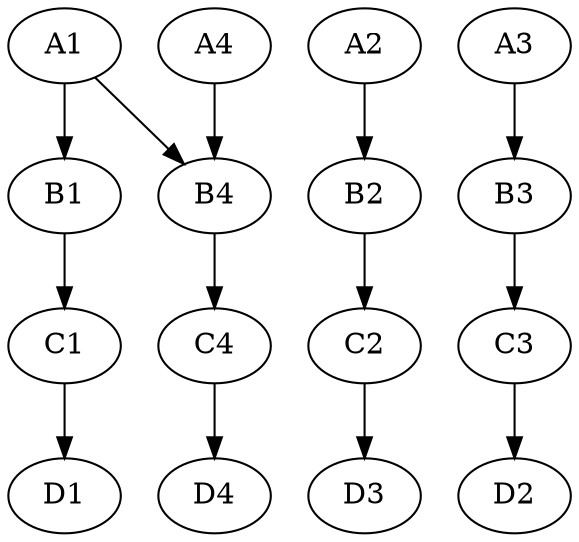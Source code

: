 digraph {
    A1 -> B1;
    A1 -> B4;
    A2 -> B2;
    A3 -> B3;
    A4 -> B4;
    B1 -> C1; 
    B2 -> C2; 
    B3 -> C3; 
    B4 -> C4; 
    C1 -> D1;
    C2 -> D3;
    C3 -> D2;
    C4 -> D4;
}
